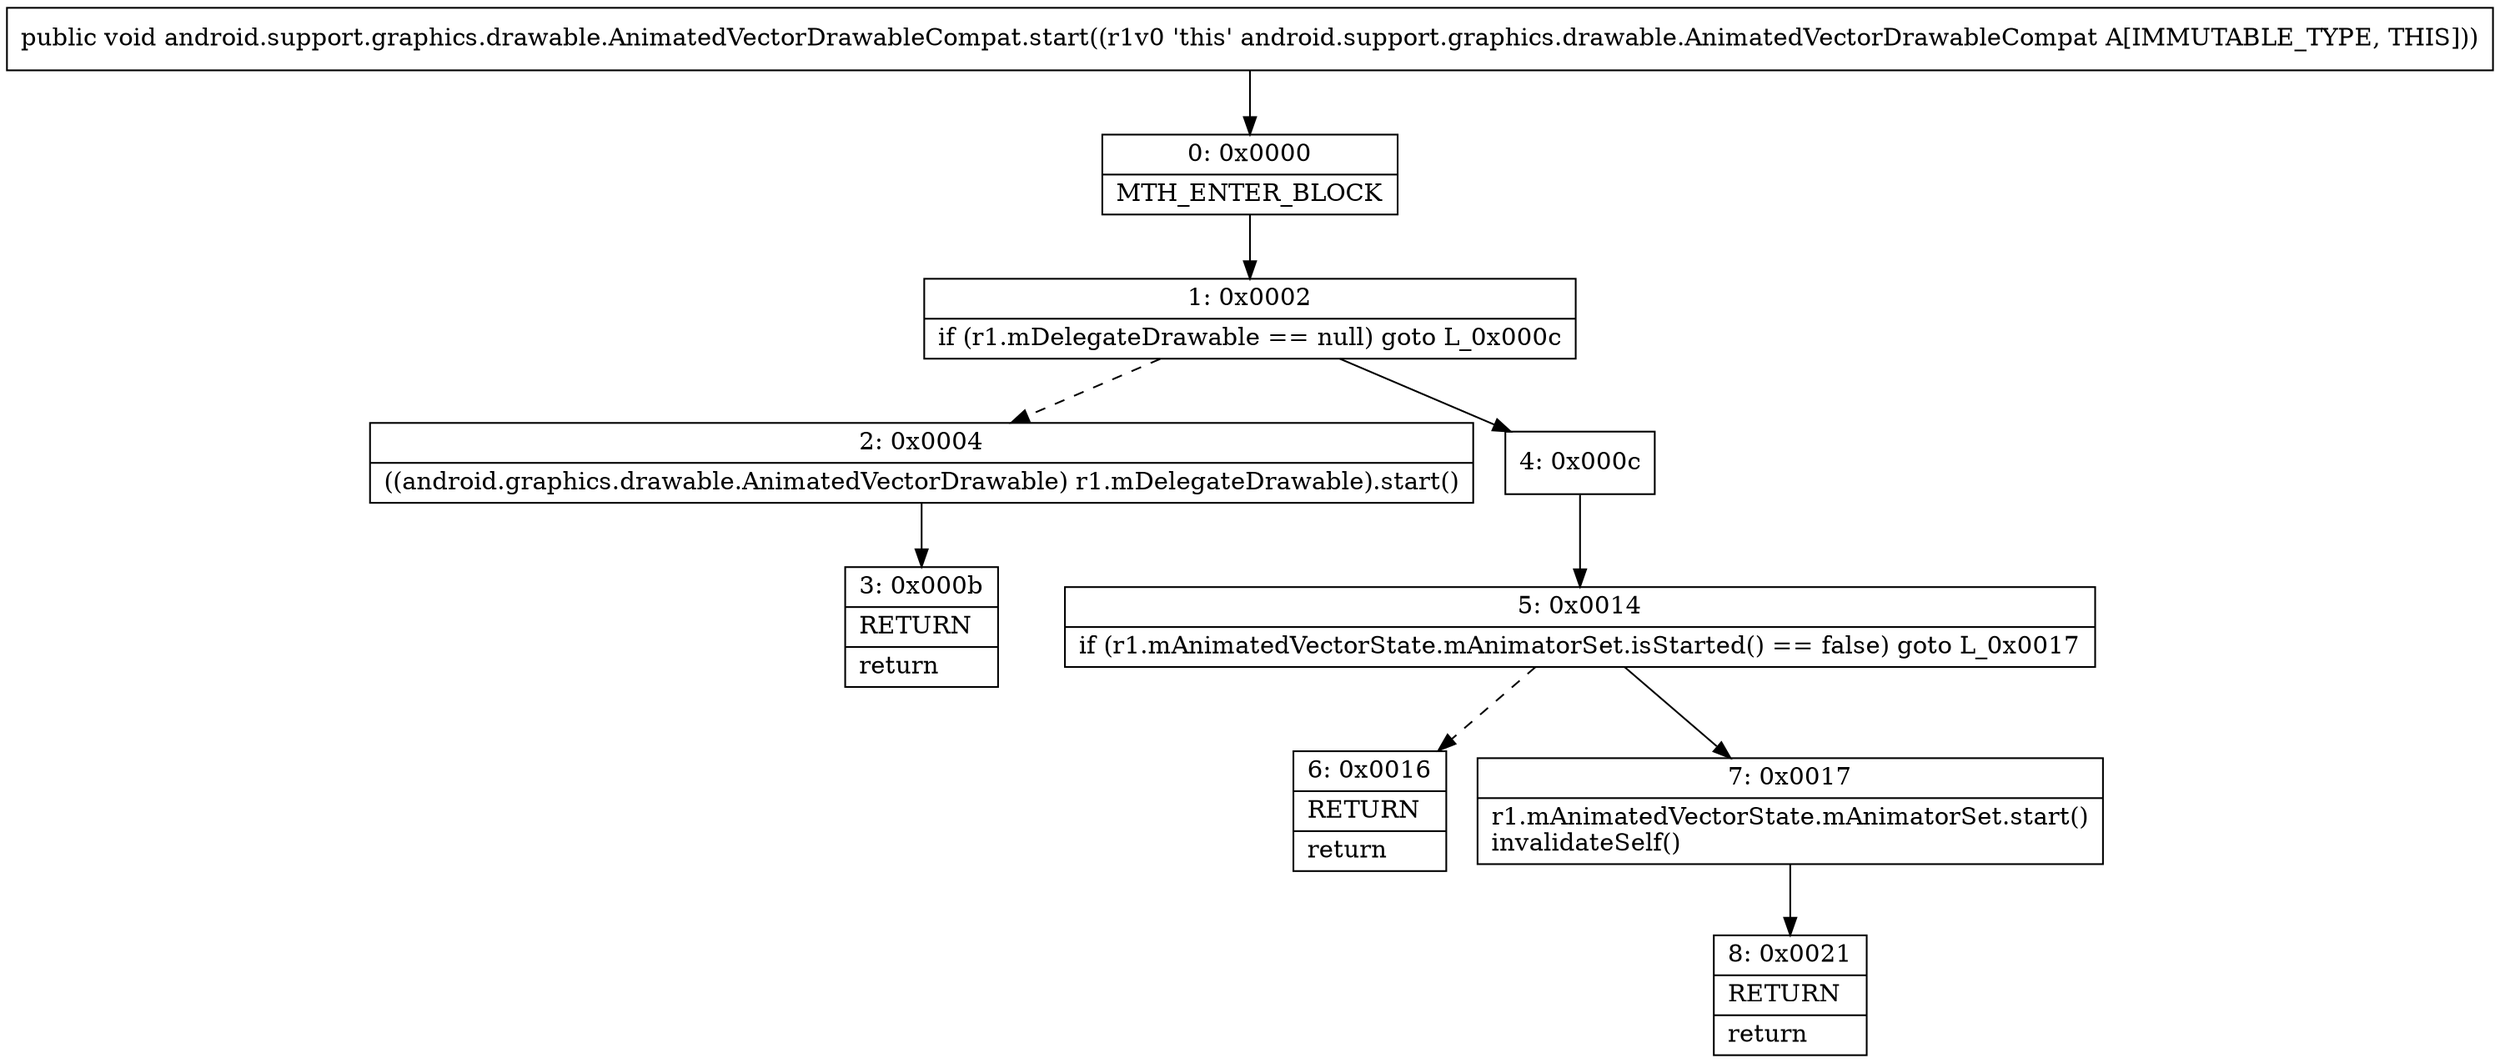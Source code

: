 digraph "CFG forandroid.support.graphics.drawable.AnimatedVectorDrawableCompat.start()V" {
Node_0 [shape=record,label="{0\:\ 0x0000|MTH_ENTER_BLOCK\l}"];
Node_1 [shape=record,label="{1\:\ 0x0002|if (r1.mDelegateDrawable == null) goto L_0x000c\l}"];
Node_2 [shape=record,label="{2\:\ 0x0004|((android.graphics.drawable.AnimatedVectorDrawable) r1.mDelegateDrawable).start()\l}"];
Node_3 [shape=record,label="{3\:\ 0x000b|RETURN\l|return\l}"];
Node_4 [shape=record,label="{4\:\ 0x000c}"];
Node_5 [shape=record,label="{5\:\ 0x0014|if (r1.mAnimatedVectorState.mAnimatorSet.isStarted() == false) goto L_0x0017\l}"];
Node_6 [shape=record,label="{6\:\ 0x0016|RETURN\l|return\l}"];
Node_7 [shape=record,label="{7\:\ 0x0017|r1.mAnimatedVectorState.mAnimatorSet.start()\linvalidateSelf()\l}"];
Node_8 [shape=record,label="{8\:\ 0x0021|RETURN\l|return\l}"];
MethodNode[shape=record,label="{public void android.support.graphics.drawable.AnimatedVectorDrawableCompat.start((r1v0 'this' android.support.graphics.drawable.AnimatedVectorDrawableCompat A[IMMUTABLE_TYPE, THIS])) }"];
MethodNode -> Node_0;
Node_0 -> Node_1;
Node_1 -> Node_2[style=dashed];
Node_1 -> Node_4;
Node_2 -> Node_3;
Node_4 -> Node_5;
Node_5 -> Node_6[style=dashed];
Node_5 -> Node_7;
Node_7 -> Node_8;
}

